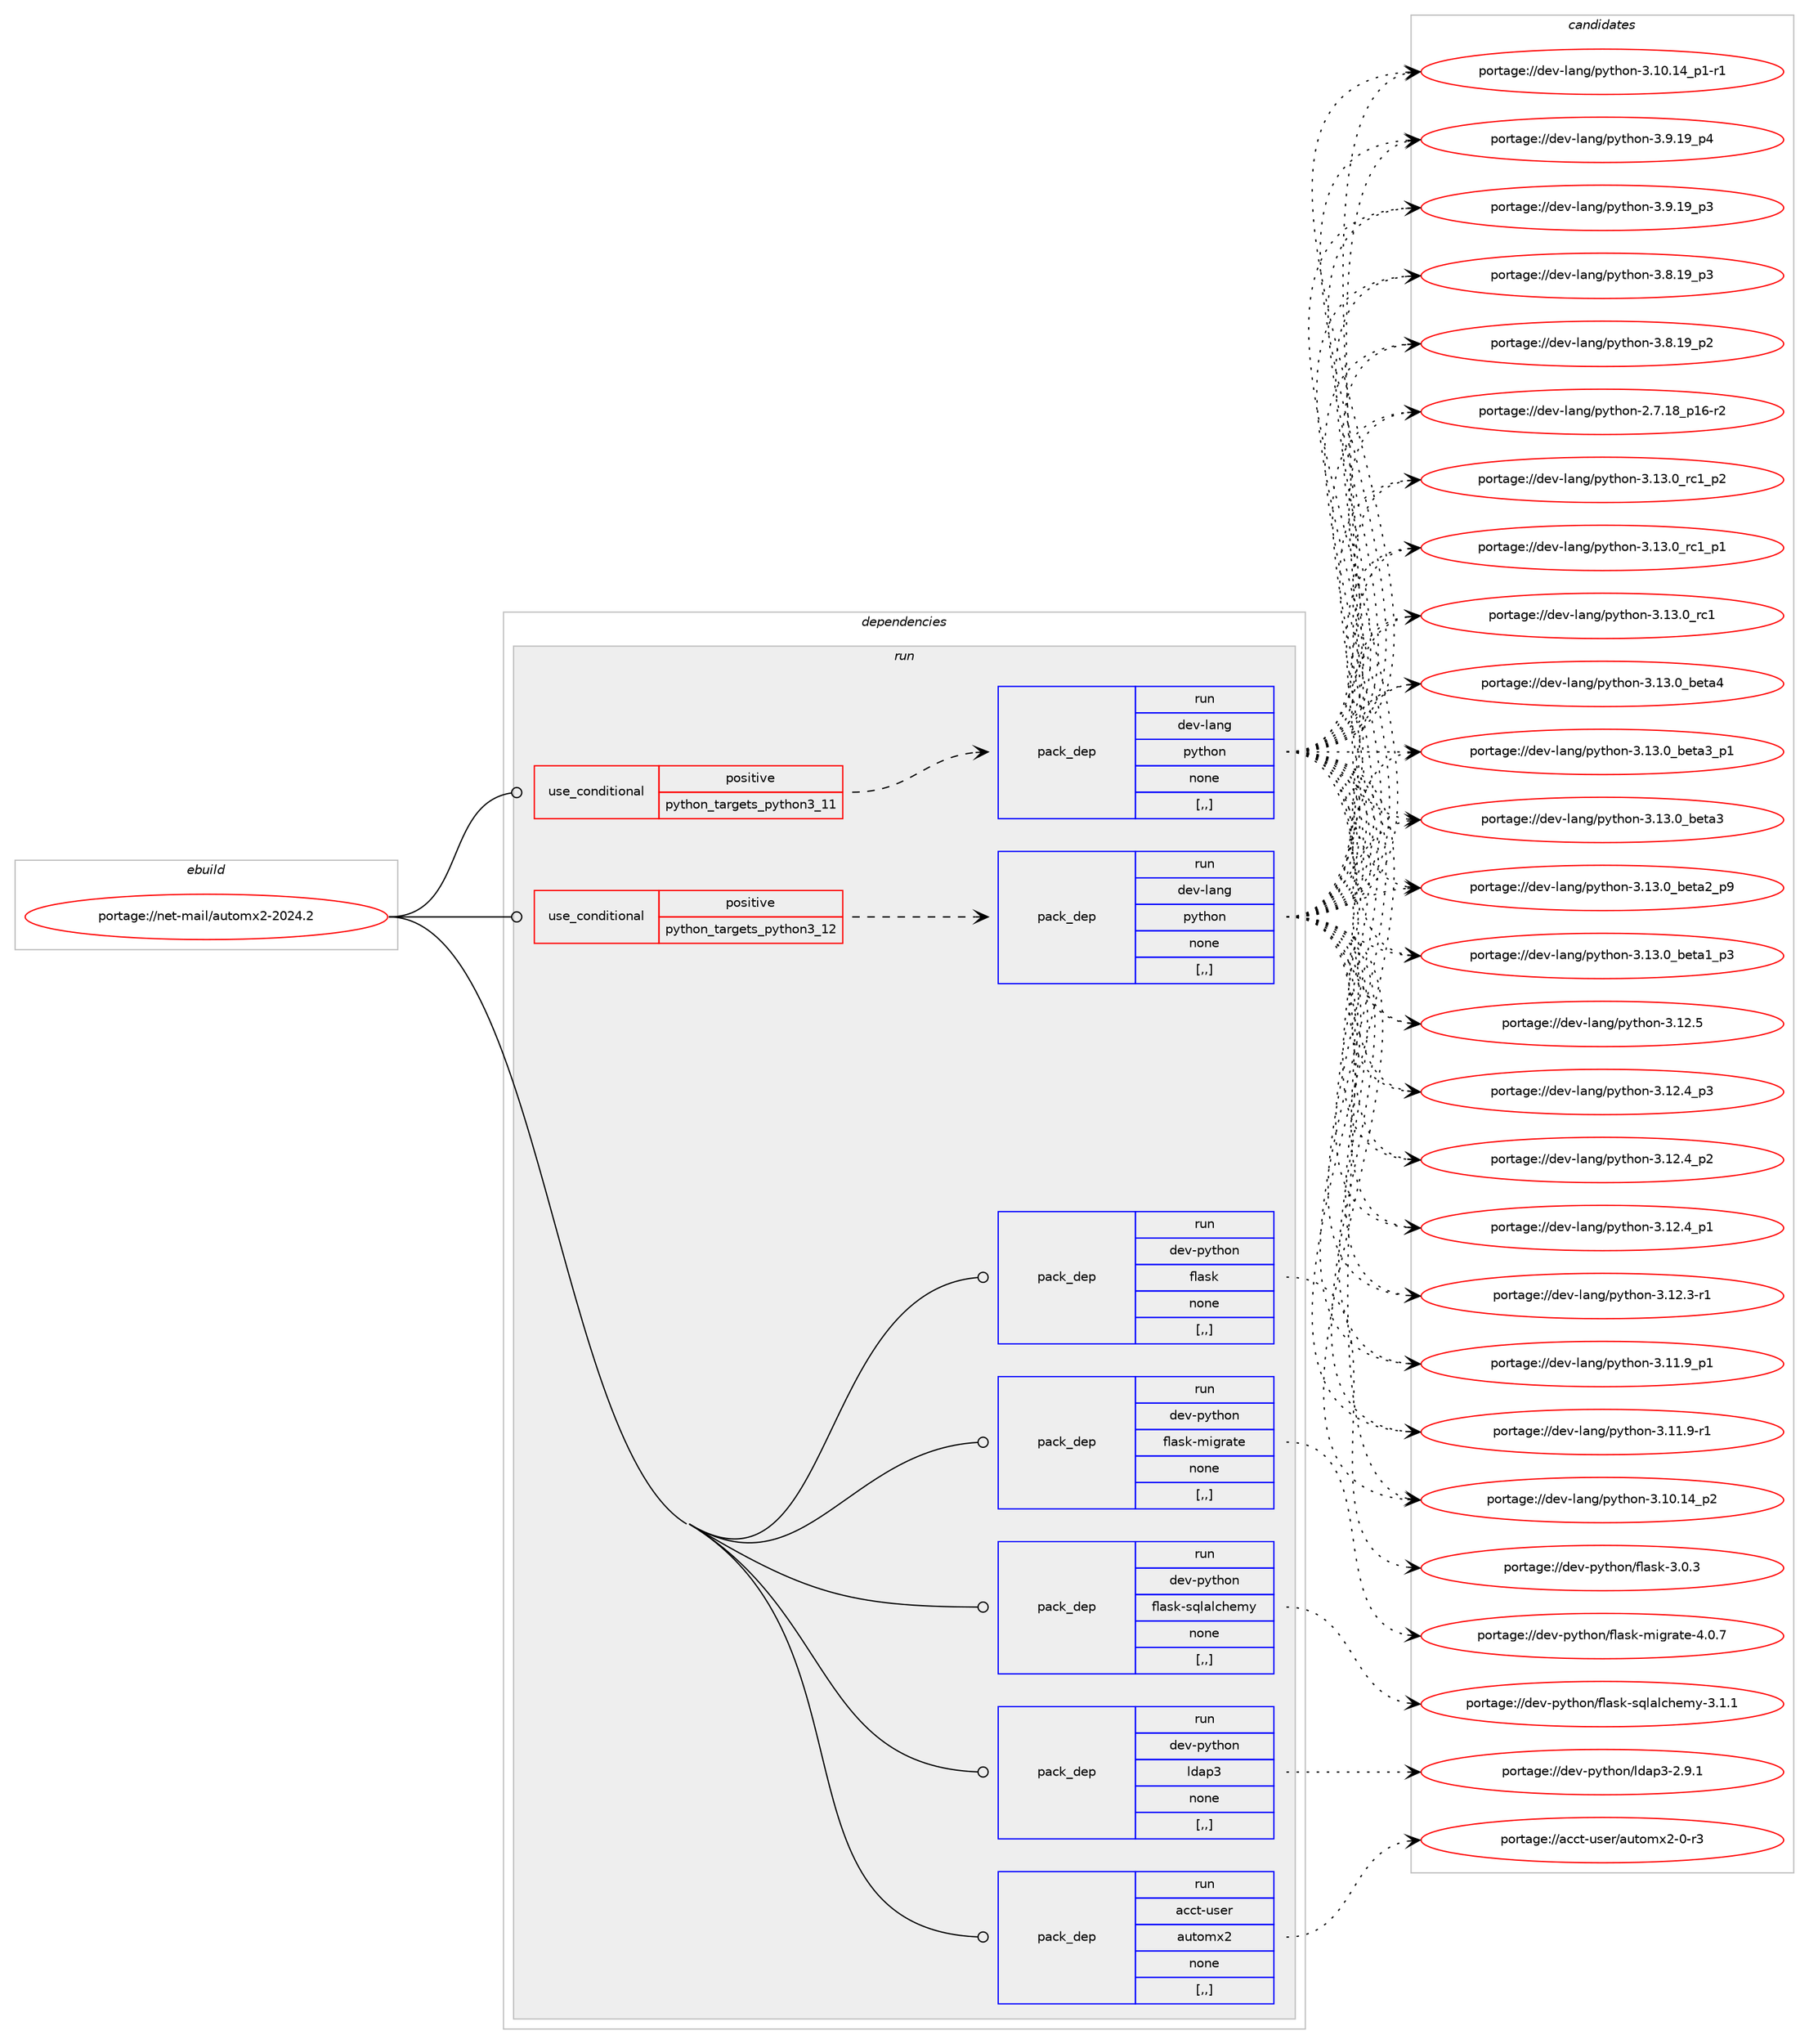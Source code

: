 digraph prolog {

# *************
# Graph options
# *************

newrank=true;
concentrate=true;
compound=true;
graph [rankdir=LR,fontname=Helvetica,fontsize=10,ranksep=1.5];#, ranksep=2.5, nodesep=0.2];
edge  [arrowhead=vee];
node  [fontname=Helvetica,fontsize=10];

# **********
# The ebuild
# **********

subgraph cluster_leftcol {
color=gray;
label=<<i>ebuild</i>>;
id [label="portage://net-mail/automx2-2024.2", color=red, width=4, href="../net-mail/automx2-2024.2.svg"];
}

# ****************
# The dependencies
# ****************

subgraph cluster_midcol {
color=gray;
label=<<i>dependencies</i>>;
subgraph cluster_compile {
fillcolor="#eeeeee";
style=filled;
label=<<i>compile</i>>;
}
subgraph cluster_compileandrun {
fillcolor="#eeeeee";
style=filled;
label=<<i>compile and run</i>>;
}
subgraph cluster_run {
fillcolor="#eeeeee";
style=filled;
label=<<i>run</i>>;
subgraph cond173 {
dependency677 [label=<<TABLE BORDER="0" CELLBORDER="1" CELLSPACING="0" CELLPADDING="4"><TR><TD ROWSPAN="3" CELLPADDING="10">use_conditional</TD></TR><TR><TD>positive</TD></TR><TR><TD>python_targets_python3_11</TD></TR></TABLE>>, shape=none, color=red];
subgraph pack494 {
dependency678 [label=<<TABLE BORDER="0" CELLBORDER="1" CELLSPACING="0" CELLPADDING="4" WIDTH="220"><TR><TD ROWSPAN="6" CELLPADDING="30">pack_dep</TD></TR><TR><TD WIDTH="110">run</TD></TR><TR><TD>dev-lang</TD></TR><TR><TD>python</TD></TR><TR><TD>none</TD></TR><TR><TD>[,,]</TD></TR></TABLE>>, shape=none, color=blue];
}
dependency677:e -> dependency678:w [weight=20,style="dashed",arrowhead="vee"];
}
id:e -> dependency677:w [weight=20,style="solid",arrowhead="odot"];
subgraph cond174 {
dependency679 [label=<<TABLE BORDER="0" CELLBORDER="1" CELLSPACING="0" CELLPADDING="4"><TR><TD ROWSPAN="3" CELLPADDING="10">use_conditional</TD></TR><TR><TD>positive</TD></TR><TR><TD>python_targets_python3_12</TD></TR></TABLE>>, shape=none, color=red];
subgraph pack495 {
dependency680 [label=<<TABLE BORDER="0" CELLBORDER="1" CELLSPACING="0" CELLPADDING="4" WIDTH="220"><TR><TD ROWSPAN="6" CELLPADDING="30">pack_dep</TD></TR><TR><TD WIDTH="110">run</TD></TR><TR><TD>dev-lang</TD></TR><TR><TD>python</TD></TR><TR><TD>none</TD></TR><TR><TD>[,,]</TD></TR></TABLE>>, shape=none, color=blue];
}
dependency679:e -> dependency680:w [weight=20,style="dashed",arrowhead="vee"];
}
id:e -> dependency679:w [weight=20,style="solid",arrowhead="odot"];
subgraph pack496 {
dependency681 [label=<<TABLE BORDER="0" CELLBORDER="1" CELLSPACING="0" CELLPADDING="4" WIDTH="220"><TR><TD ROWSPAN="6" CELLPADDING="30">pack_dep</TD></TR><TR><TD WIDTH="110">run</TD></TR><TR><TD>acct-user</TD></TR><TR><TD>automx2</TD></TR><TR><TD>none</TD></TR><TR><TD>[,,]</TD></TR></TABLE>>, shape=none, color=blue];
}
id:e -> dependency681:w [weight=20,style="solid",arrowhead="odot"];
subgraph pack497 {
dependency682 [label=<<TABLE BORDER="0" CELLBORDER="1" CELLSPACING="0" CELLPADDING="4" WIDTH="220"><TR><TD ROWSPAN="6" CELLPADDING="30">pack_dep</TD></TR><TR><TD WIDTH="110">run</TD></TR><TR><TD>dev-python</TD></TR><TR><TD>flask</TD></TR><TR><TD>none</TD></TR><TR><TD>[,,]</TD></TR></TABLE>>, shape=none, color=blue];
}
id:e -> dependency682:w [weight=20,style="solid",arrowhead="odot"];
subgraph pack498 {
dependency683 [label=<<TABLE BORDER="0" CELLBORDER="1" CELLSPACING="0" CELLPADDING="4" WIDTH="220"><TR><TD ROWSPAN="6" CELLPADDING="30">pack_dep</TD></TR><TR><TD WIDTH="110">run</TD></TR><TR><TD>dev-python</TD></TR><TR><TD>flask-migrate</TD></TR><TR><TD>none</TD></TR><TR><TD>[,,]</TD></TR></TABLE>>, shape=none, color=blue];
}
id:e -> dependency683:w [weight=20,style="solid",arrowhead="odot"];
subgraph pack499 {
dependency684 [label=<<TABLE BORDER="0" CELLBORDER="1" CELLSPACING="0" CELLPADDING="4" WIDTH="220"><TR><TD ROWSPAN="6" CELLPADDING="30">pack_dep</TD></TR><TR><TD WIDTH="110">run</TD></TR><TR><TD>dev-python</TD></TR><TR><TD>flask-sqlalchemy</TD></TR><TR><TD>none</TD></TR><TR><TD>[,,]</TD></TR></TABLE>>, shape=none, color=blue];
}
id:e -> dependency684:w [weight=20,style="solid",arrowhead="odot"];
subgraph pack500 {
dependency685 [label=<<TABLE BORDER="0" CELLBORDER="1" CELLSPACING="0" CELLPADDING="4" WIDTH="220"><TR><TD ROWSPAN="6" CELLPADDING="30">pack_dep</TD></TR><TR><TD WIDTH="110">run</TD></TR><TR><TD>dev-python</TD></TR><TR><TD>ldap3</TD></TR><TR><TD>none</TD></TR><TR><TD>[,,]</TD></TR></TABLE>>, shape=none, color=blue];
}
id:e -> dependency685:w [weight=20,style="solid",arrowhead="odot"];
}
}

# **************
# The candidates
# **************

subgraph cluster_choices {
rank=same;
color=gray;
label=<<i>candidates</i>>;

subgraph choice494 {
color=black;
nodesep=1;
choice100101118451089711010347112121116104111110455146495146489511499499511250 [label="portage://dev-lang/python-3.13.0_rc1_p2", color=red, width=4,href="../dev-lang/python-3.13.0_rc1_p2.svg"];
choice100101118451089711010347112121116104111110455146495146489511499499511249 [label="portage://dev-lang/python-3.13.0_rc1_p1", color=red, width=4,href="../dev-lang/python-3.13.0_rc1_p1.svg"];
choice10010111845108971101034711212111610411111045514649514648951149949 [label="portage://dev-lang/python-3.13.0_rc1", color=red, width=4,href="../dev-lang/python-3.13.0_rc1.svg"];
choice1001011184510897110103471121211161041111104551464951464895981011169752 [label="portage://dev-lang/python-3.13.0_beta4", color=red, width=4,href="../dev-lang/python-3.13.0_beta4.svg"];
choice10010111845108971101034711212111610411111045514649514648959810111697519511249 [label="portage://dev-lang/python-3.13.0_beta3_p1", color=red, width=4,href="../dev-lang/python-3.13.0_beta3_p1.svg"];
choice1001011184510897110103471121211161041111104551464951464895981011169751 [label="portage://dev-lang/python-3.13.0_beta3", color=red, width=4,href="../dev-lang/python-3.13.0_beta3.svg"];
choice10010111845108971101034711212111610411111045514649514648959810111697509511257 [label="portage://dev-lang/python-3.13.0_beta2_p9", color=red, width=4,href="../dev-lang/python-3.13.0_beta2_p9.svg"];
choice10010111845108971101034711212111610411111045514649514648959810111697499511251 [label="portage://dev-lang/python-3.13.0_beta1_p3", color=red, width=4,href="../dev-lang/python-3.13.0_beta1_p3.svg"];
choice10010111845108971101034711212111610411111045514649504653 [label="portage://dev-lang/python-3.12.5", color=red, width=4,href="../dev-lang/python-3.12.5.svg"];
choice100101118451089711010347112121116104111110455146495046529511251 [label="portage://dev-lang/python-3.12.4_p3", color=red, width=4,href="../dev-lang/python-3.12.4_p3.svg"];
choice100101118451089711010347112121116104111110455146495046529511250 [label="portage://dev-lang/python-3.12.4_p2", color=red, width=4,href="../dev-lang/python-3.12.4_p2.svg"];
choice100101118451089711010347112121116104111110455146495046529511249 [label="portage://dev-lang/python-3.12.4_p1", color=red, width=4,href="../dev-lang/python-3.12.4_p1.svg"];
choice100101118451089711010347112121116104111110455146495046514511449 [label="portage://dev-lang/python-3.12.3-r1", color=red, width=4,href="../dev-lang/python-3.12.3-r1.svg"];
choice100101118451089711010347112121116104111110455146494946579511249 [label="portage://dev-lang/python-3.11.9_p1", color=red, width=4,href="../dev-lang/python-3.11.9_p1.svg"];
choice100101118451089711010347112121116104111110455146494946574511449 [label="portage://dev-lang/python-3.11.9-r1", color=red, width=4,href="../dev-lang/python-3.11.9-r1.svg"];
choice10010111845108971101034711212111610411111045514649484649529511250 [label="portage://dev-lang/python-3.10.14_p2", color=red, width=4,href="../dev-lang/python-3.10.14_p2.svg"];
choice100101118451089711010347112121116104111110455146494846495295112494511449 [label="portage://dev-lang/python-3.10.14_p1-r1", color=red, width=4,href="../dev-lang/python-3.10.14_p1-r1.svg"];
choice100101118451089711010347112121116104111110455146574649579511252 [label="portage://dev-lang/python-3.9.19_p4", color=red, width=4,href="../dev-lang/python-3.9.19_p4.svg"];
choice100101118451089711010347112121116104111110455146574649579511251 [label="portage://dev-lang/python-3.9.19_p3", color=red, width=4,href="../dev-lang/python-3.9.19_p3.svg"];
choice100101118451089711010347112121116104111110455146564649579511251 [label="portage://dev-lang/python-3.8.19_p3", color=red, width=4,href="../dev-lang/python-3.8.19_p3.svg"];
choice100101118451089711010347112121116104111110455146564649579511250 [label="portage://dev-lang/python-3.8.19_p2", color=red, width=4,href="../dev-lang/python-3.8.19_p2.svg"];
choice100101118451089711010347112121116104111110455046554649569511249544511450 [label="portage://dev-lang/python-2.7.18_p16-r2", color=red, width=4,href="../dev-lang/python-2.7.18_p16-r2.svg"];
dependency678:e -> choice100101118451089711010347112121116104111110455146495146489511499499511250:w [style=dotted,weight="100"];
dependency678:e -> choice100101118451089711010347112121116104111110455146495146489511499499511249:w [style=dotted,weight="100"];
dependency678:e -> choice10010111845108971101034711212111610411111045514649514648951149949:w [style=dotted,weight="100"];
dependency678:e -> choice1001011184510897110103471121211161041111104551464951464895981011169752:w [style=dotted,weight="100"];
dependency678:e -> choice10010111845108971101034711212111610411111045514649514648959810111697519511249:w [style=dotted,weight="100"];
dependency678:e -> choice1001011184510897110103471121211161041111104551464951464895981011169751:w [style=dotted,weight="100"];
dependency678:e -> choice10010111845108971101034711212111610411111045514649514648959810111697509511257:w [style=dotted,weight="100"];
dependency678:e -> choice10010111845108971101034711212111610411111045514649514648959810111697499511251:w [style=dotted,weight="100"];
dependency678:e -> choice10010111845108971101034711212111610411111045514649504653:w [style=dotted,weight="100"];
dependency678:e -> choice100101118451089711010347112121116104111110455146495046529511251:w [style=dotted,weight="100"];
dependency678:e -> choice100101118451089711010347112121116104111110455146495046529511250:w [style=dotted,weight="100"];
dependency678:e -> choice100101118451089711010347112121116104111110455146495046529511249:w [style=dotted,weight="100"];
dependency678:e -> choice100101118451089711010347112121116104111110455146495046514511449:w [style=dotted,weight="100"];
dependency678:e -> choice100101118451089711010347112121116104111110455146494946579511249:w [style=dotted,weight="100"];
dependency678:e -> choice100101118451089711010347112121116104111110455146494946574511449:w [style=dotted,weight="100"];
dependency678:e -> choice10010111845108971101034711212111610411111045514649484649529511250:w [style=dotted,weight="100"];
dependency678:e -> choice100101118451089711010347112121116104111110455146494846495295112494511449:w [style=dotted,weight="100"];
dependency678:e -> choice100101118451089711010347112121116104111110455146574649579511252:w [style=dotted,weight="100"];
dependency678:e -> choice100101118451089711010347112121116104111110455146574649579511251:w [style=dotted,weight="100"];
dependency678:e -> choice100101118451089711010347112121116104111110455146564649579511251:w [style=dotted,weight="100"];
dependency678:e -> choice100101118451089711010347112121116104111110455146564649579511250:w [style=dotted,weight="100"];
dependency678:e -> choice100101118451089711010347112121116104111110455046554649569511249544511450:w [style=dotted,weight="100"];
}
subgraph choice495 {
color=black;
nodesep=1;
choice100101118451089711010347112121116104111110455146495146489511499499511250 [label="portage://dev-lang/python-3.13.0_rc1_p2", color=red, width=4,href="../dev-lang/python-3.13.0_rc1_p2.svg"];
choice100101118451089711010347112121116104111110455146495146489511499499511249 [label="portage://dev-lang/python-3.13.0_rc1_p1", color=red, width=4,href="../dev-lang/python-3.13.0_rc1_p1.svg"];
choice10010111845108971101034711212111610411111045514649514648951149949 [label="portage://dev-lang/python-3.13.0_rc1", color=red, width=4,href="../dev-lang/python-3.13.0_rc1.svg"];
choice1001011184510897110103471121211161041111104551464951464895981011169752 [label="portage://dev-lang/python-3.13.0_beta4", color=red, width=4,href="../dev-lang/python-3.13.0_beta4.svg"];
choice10010111845108971101034711212111610411111045514649514648959810111697519511249 [label="portage://dev-lang/python-3.13.0_beta3_p1", color=red, width=4,href="../dev-lang/python-3.13.0_beta3_p1.svg"];
choice1001011184510897110103471121211161041111104551464951464895981011169751 [label="portage://dev-lang/python-3.13.0_beta3", color=red, width=4,href="../dev-lang/python-3.13.0_beta3.svg"];
choice10010111845108971101034711212111610411111045514649514648959810111697509511257 [label="portage://dev-lang/python-3.13.0_beta2_p9", color=red, width=4,href="../dev-lang/python-3.13.0_beta2_p9.svg"];
choice10010111845108971101034711212111610411111045514649514648959810111697499511251 [label="portage://dev-lang/python-3.13.0_beta1_p3", color=red, width=4,href="../dev-lang/python-3.13.0_beta1_p3.svg"];
choice10010111845108971101034711212111610411111045514649504653 [label="portage://dev-lang/python-3.12.5", color=red, width=4,href="../dev-lang/python-3.12.5.svg"];
choice100101118451089711010347112121116104111110455146495046529511251 [label="portage://dev-lang/python-3.12.4_p3", color=red, width=4,href="../dev-lang/python-3.12.4_p3.svg"];
choice100101118451089711010347112121116104111110455146495046529511250 [label="portage://dev-lang/python-3.12.4_p2", color=red, width=4,href="../dev-lang/python-3.12.4_p2.svg"];
choice100101118451089711010347112121116104111110455146495046529511249 [label="portage://dev-lang/python-3.12.4_p1", color=red, width=4,href="../dev-lang/python-3.12.4_p1.svg"];
choice100101118451089711010347112121116104111110455146495046514511449 [label="portage://dev-lang/python-3.12.3-r1", color=red, width=4,href="../dev-lang/python-3.12.3-r1.svg"];
choice100101118451089711010347112121116104111110455146494946579511249 [label="portage://dev-lang/python-3.11.9_p1", color=red, width=4,href="../dev-lang/python-3.11.9_p1.svg"];
choice100101118451089711010347112121116104111110455146494946574511449 [label="portage://dev-lang/python-3.11.9-r1", color=red, width=4,href="../dev-lang/python-3.11.9-r1.svg"];
choice10010111845108971101034711212111610411111045514649484649529511250 [label="portage://dev-lang/python-3.10.14_p2", color=red, width=4,href="../dev-lang/python-3.10.14_p2.svg"];
choice100101118451089711010347112121116104111110455146494846495295112494511449 [label="portage://dev-lang/python-3.10.14_p1-r1", color=red, width=4,href="../dev-lang/python-3.10.14_p1-r1.svg"];
choice100101118451089711010347112121116104111110455146574649579511252 [label="portage://dev-lang/python-3.9.19_p4", color=red, width=4,href="../dev-lang/python-3.9.19_p4.svg"];
choice100101118451089711010347112121116104111110455146574649579511251 [label="portage://dev-lang/python-3.9.19_p3", color=red, width=4,href="../dev-lang/python-3.9.19_p3.svg"];
choice100101118451089711010347112121116104111110455146564649579511251 [label="portage://dev-lang/python-3.8.19_p3", color=red, width=4,href="../dev-lang/python-3.8.19_p3.svg"];
choice100101118451089711010347112121116104111110455146564649579511250 [label="portage://dev-lang/python-3.8.19_p2", color=red, width=4,href="../dev-lang/python-3.8.19_p2.svg"];
choice100101118451089711010347112121116104111110455046554649569511249544511450 [label="portage://dev-lang/python-2.7.18_p16-r2", color=red, width=4,href="../dev-lang/python-2.7.18_p16-r2.svg"];
dependency680:e -> choice100101118451089711010347112121116104111110455146495146489511499499511250:w [style=dotted,weight="100"];
dependency680:e -> choice100101118451089711010347112121116104111110455146495146489511499499511249:w [style=dotted,weight="100"];
dependency680:e -> choice10010111845108971101034711212111610411111045514649514648951149949:w [style=dotted,weight="100"];
dependency680:e -> choice1001011184510897110103471121211161041111104551464951464895981011169752:w [style=dotted,weight="100"];
dependency680:e -> choice10010111845108971101034711212111610411111045514649514648959810111697519511249:w [style=dotted,weight="100"];
dependency680:e -> choice1001011184510897110103471121211161041111104551464951464895981011169751:w [style=dotted,weight="100"];
dependency680:e -> choice10010111845108971101034711212111610411111045514649514648959810111697509511257:w [style=dotted,weight="100"];
dependency680:e -> choice10010111845108971101034711212111610411111045514649514648959810111697499511251:w [style=dotted,weight="100"];
dependency680:e -> choice10010111845108971101034711212111610411111045514649504653:w [style=dotted,weight="100"];
dependency680:e -> choice100101118451089711010347112121116104111110455146495046529511251:w [style=dotted,weight="100"];
dependency680:e -> choice100101118451089711010347112121116104111110455146495046529511250:w [style=dotted,weight="100"];
dependency680:e -> choice100101118451089711010347112121116104111110455146495046529511249:w [style=dotted,weight="100"];
dependency680:e -> choice100101118451089711010347112121116104111110455146495046514511449:w [style=dotted,weight="100"];
dependency680:e -> choice100101118451089711010347112121116104111110455146494946579511249:w [style=dotted,weight="100"];
dependency680:e -> choice100101118451089711010347112121116104111110455146494946574511449:w [style=dotted,weight="100"];
dependency680:e -> choice10010111845108971101034711212111610411111045514649484649529511250:w [style=dotted,weight="100"];
dependency680:e -> choice100101118451089711010347112121116104111110455146494846495295112494511449:w [style=dotted,weight="100"];
dependency680:e -> choice100101118451089711010347112121116104111110455146574649579511252:w [style=dotted,weight="100"];
dependency680:e -> choice100101118451089711010347112121116104111110455146574649579511251:w [style=dotted,weight="100"];
dependency680:e -> choice100101118451089711010347112121116104111110455146564649579511251:w [style=dotted,weight="100"];
dependency680:e -> choice100101118451089711010347112121116104111110455146564649579511250:w [style=dotted,weight="100"];
dependency680:e -> choice100101118451089711010347112121116104111110455046554649569511249544511450:w [style=dotted,weight="100"];
}
subgraph choice496 {
color=black;
nodesep=1;
choice9799991164511711510111447971171161111091205045484511451 [label="portage://acct-user/automx2-0-r3", color=red, width=4,href="../acct-user/automx2-0-r3.svg"];
dependency681:e -> choice9799991164511711510111447971171161111091205045484511451:w [style=dotted,weight="100"];
}
subgraph choice497 {
color=black;
nodesep=1;
choice100101118451121211161041111104710210897115107455146484651 [label="portage://dev-python/flask-3.0.3", color=red, width=4,href="../dev-python/flask-3.0.3.svg"];
dependency682:e -> choice100101118451121211161041111104710210897115107455146484651:w [style=dotted,weight="100"];
}
subgraph choice498 {
color=black;
nodesep=1;
choice1001011184511212111610411111047102108971151074510910510311497116101455246484655 [label="portage://dev-python/flask-migrate-4.0.7", color=red, width=4,href="../dev-python/flask-migrate-4.0.7.svg"];
dependency683:e -> choice1001011184511212111610411111047102108971151074510910510311497116101455246484655:w [style=dotted,weight="100"];
}
subgraph choice499 {
color=black;
nodesep=1;
choice100101118451121211161041111104710210897115107451151131089710899104101109121455146494649 [label="portage://dev-python/flask-sqlalchemy-3.1.1", color=red, width=4,href="../dev-python/flask-sqlalchemy-3.1.1.svg"];
dependency684:e -> choice100101118451121211161041111104710210897115107451151131089710899104101109121455146494649:w [style=dotted,weight="100"];
}
subgraph choice500 {
color=black;
nodesep=1;
choice10010111845112121116104111110471081009711251455046574649 [label="portage://dev-python/ldap3-2.9.1", color=red, width=4,href="../dev-python/ldap3-2.9.1.svg"];
dependency685:e -> choice10010111845112121116104111110471081009711251455046574649:w [style=dotted,weight="100"];
}
}

}
